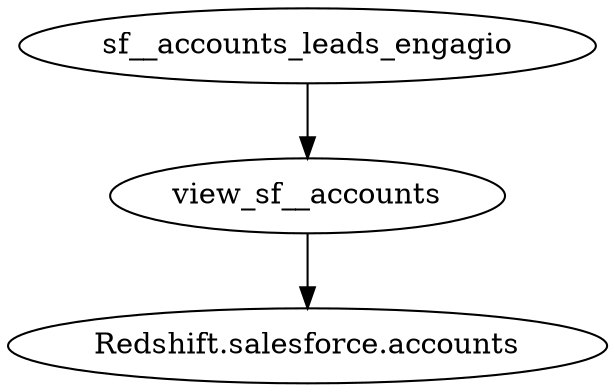 digraph sf__accounts_leads_engagio {
	sf__accounts_leads_engagio [label=sf__accounts_leads_engagio]
	view_sf__accounts [label=view_sf__accounts]
	sf__accounts_leads_engagio -> view_sf__accounts
	"Redshift.salesforce.accounts" [label="Redshift.salesforce.accounts"]
	view_sf__accounts -> "Redshift.salesforce.accounts"
}
